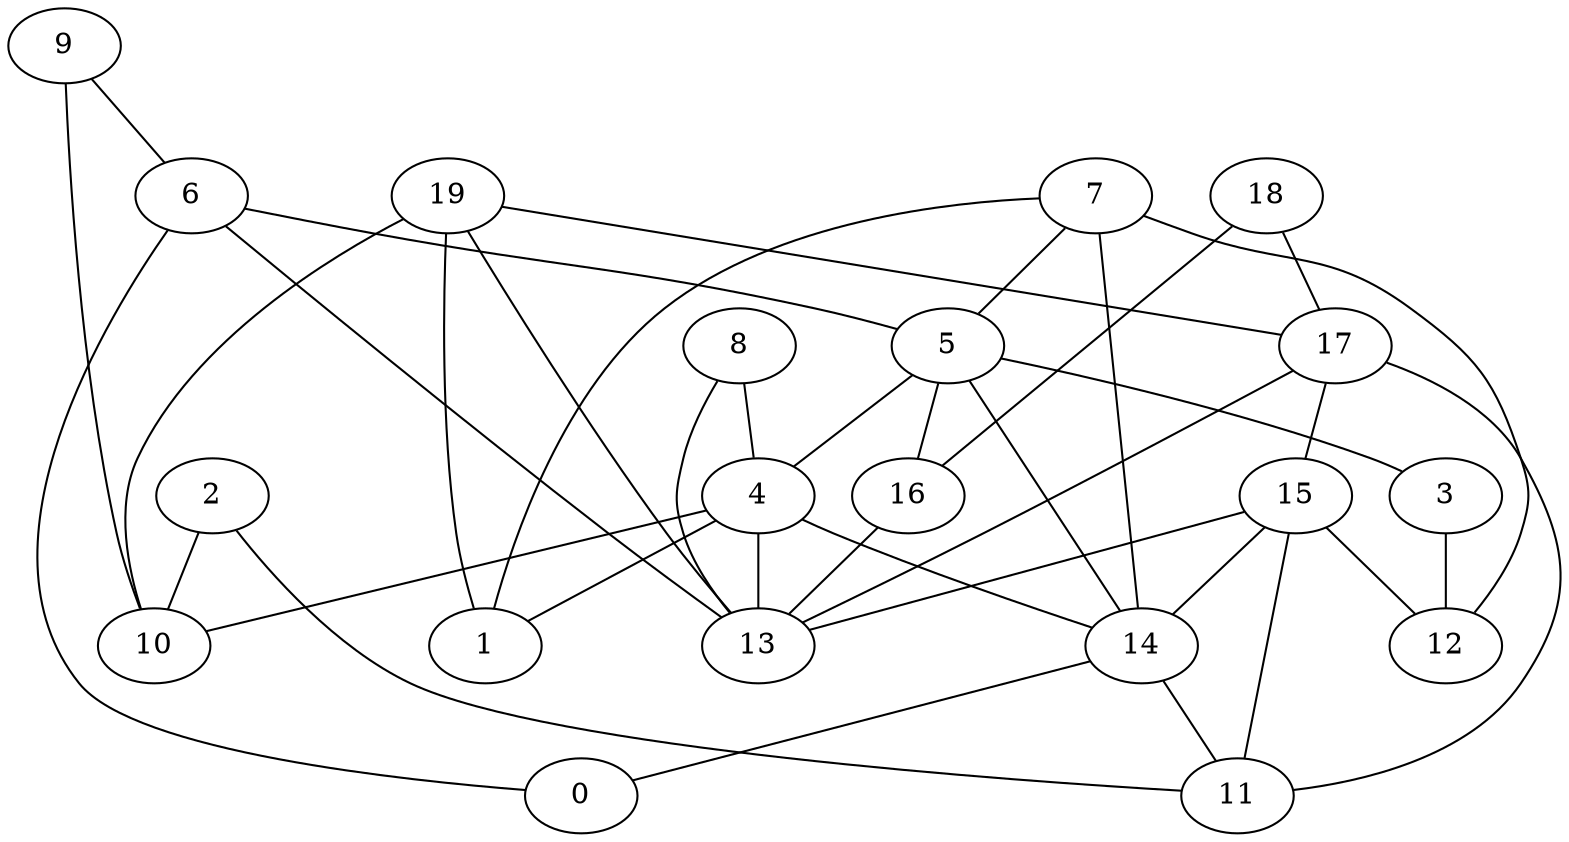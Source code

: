 digraph GG_graph {

subgraph G_graph {
edge [color = black]
"9" -> "10" [dir = none]
"9" -> "6" [dir = none]
"4" -> "13" [dir = none]
"4" -> "1" [dir = none]
"4" -> "10" [dir = none]
"4" -> "14" [dir = none]
"5" -> "16" [dir = none]
"5" -> "3" [dir = none]
"5" -> "4" [dir = none]
"5" -> "14" [dir = none]
"2" -> "11" [dir = none]
"2" -> "10" [dir = none]
"8" -> "4" [dir = none]
"8" -> "13" [dir = none]
"16" -> "13" [dir = none]
"3" -> "12" [dir = none]
"7" -> "12" [dir = none]
"7" -> "14" [dir = none]
"7" -> "1" [dir = none]
"7" -> "5" [dir = none]
"17" -> "15" [dir = none]
"17" -> "11" [dir = none]
"17" -> "13" [dir = none]
"18" -> "16" [dir = none]
"18" -> "17" [dir = none]
"15" -> "13" [dir = none]
"15" -> "14" [dir = none]
"15" -> "12" [dir = none]
"15" -> "11" [dir = none]
"6" -> "5" [dir = none]
"6" -> "13" [dir = none]
"6" -> "0" [dir = none]
"19" -> "17" [dir = none]
"19" -> "13" [dir = none]
"19" -> "10" [dir = none]
"19" -> "1" [dir = none]
"14" -> "11" [dir = none]
"14" -> "0" [dir = none]
}

}
